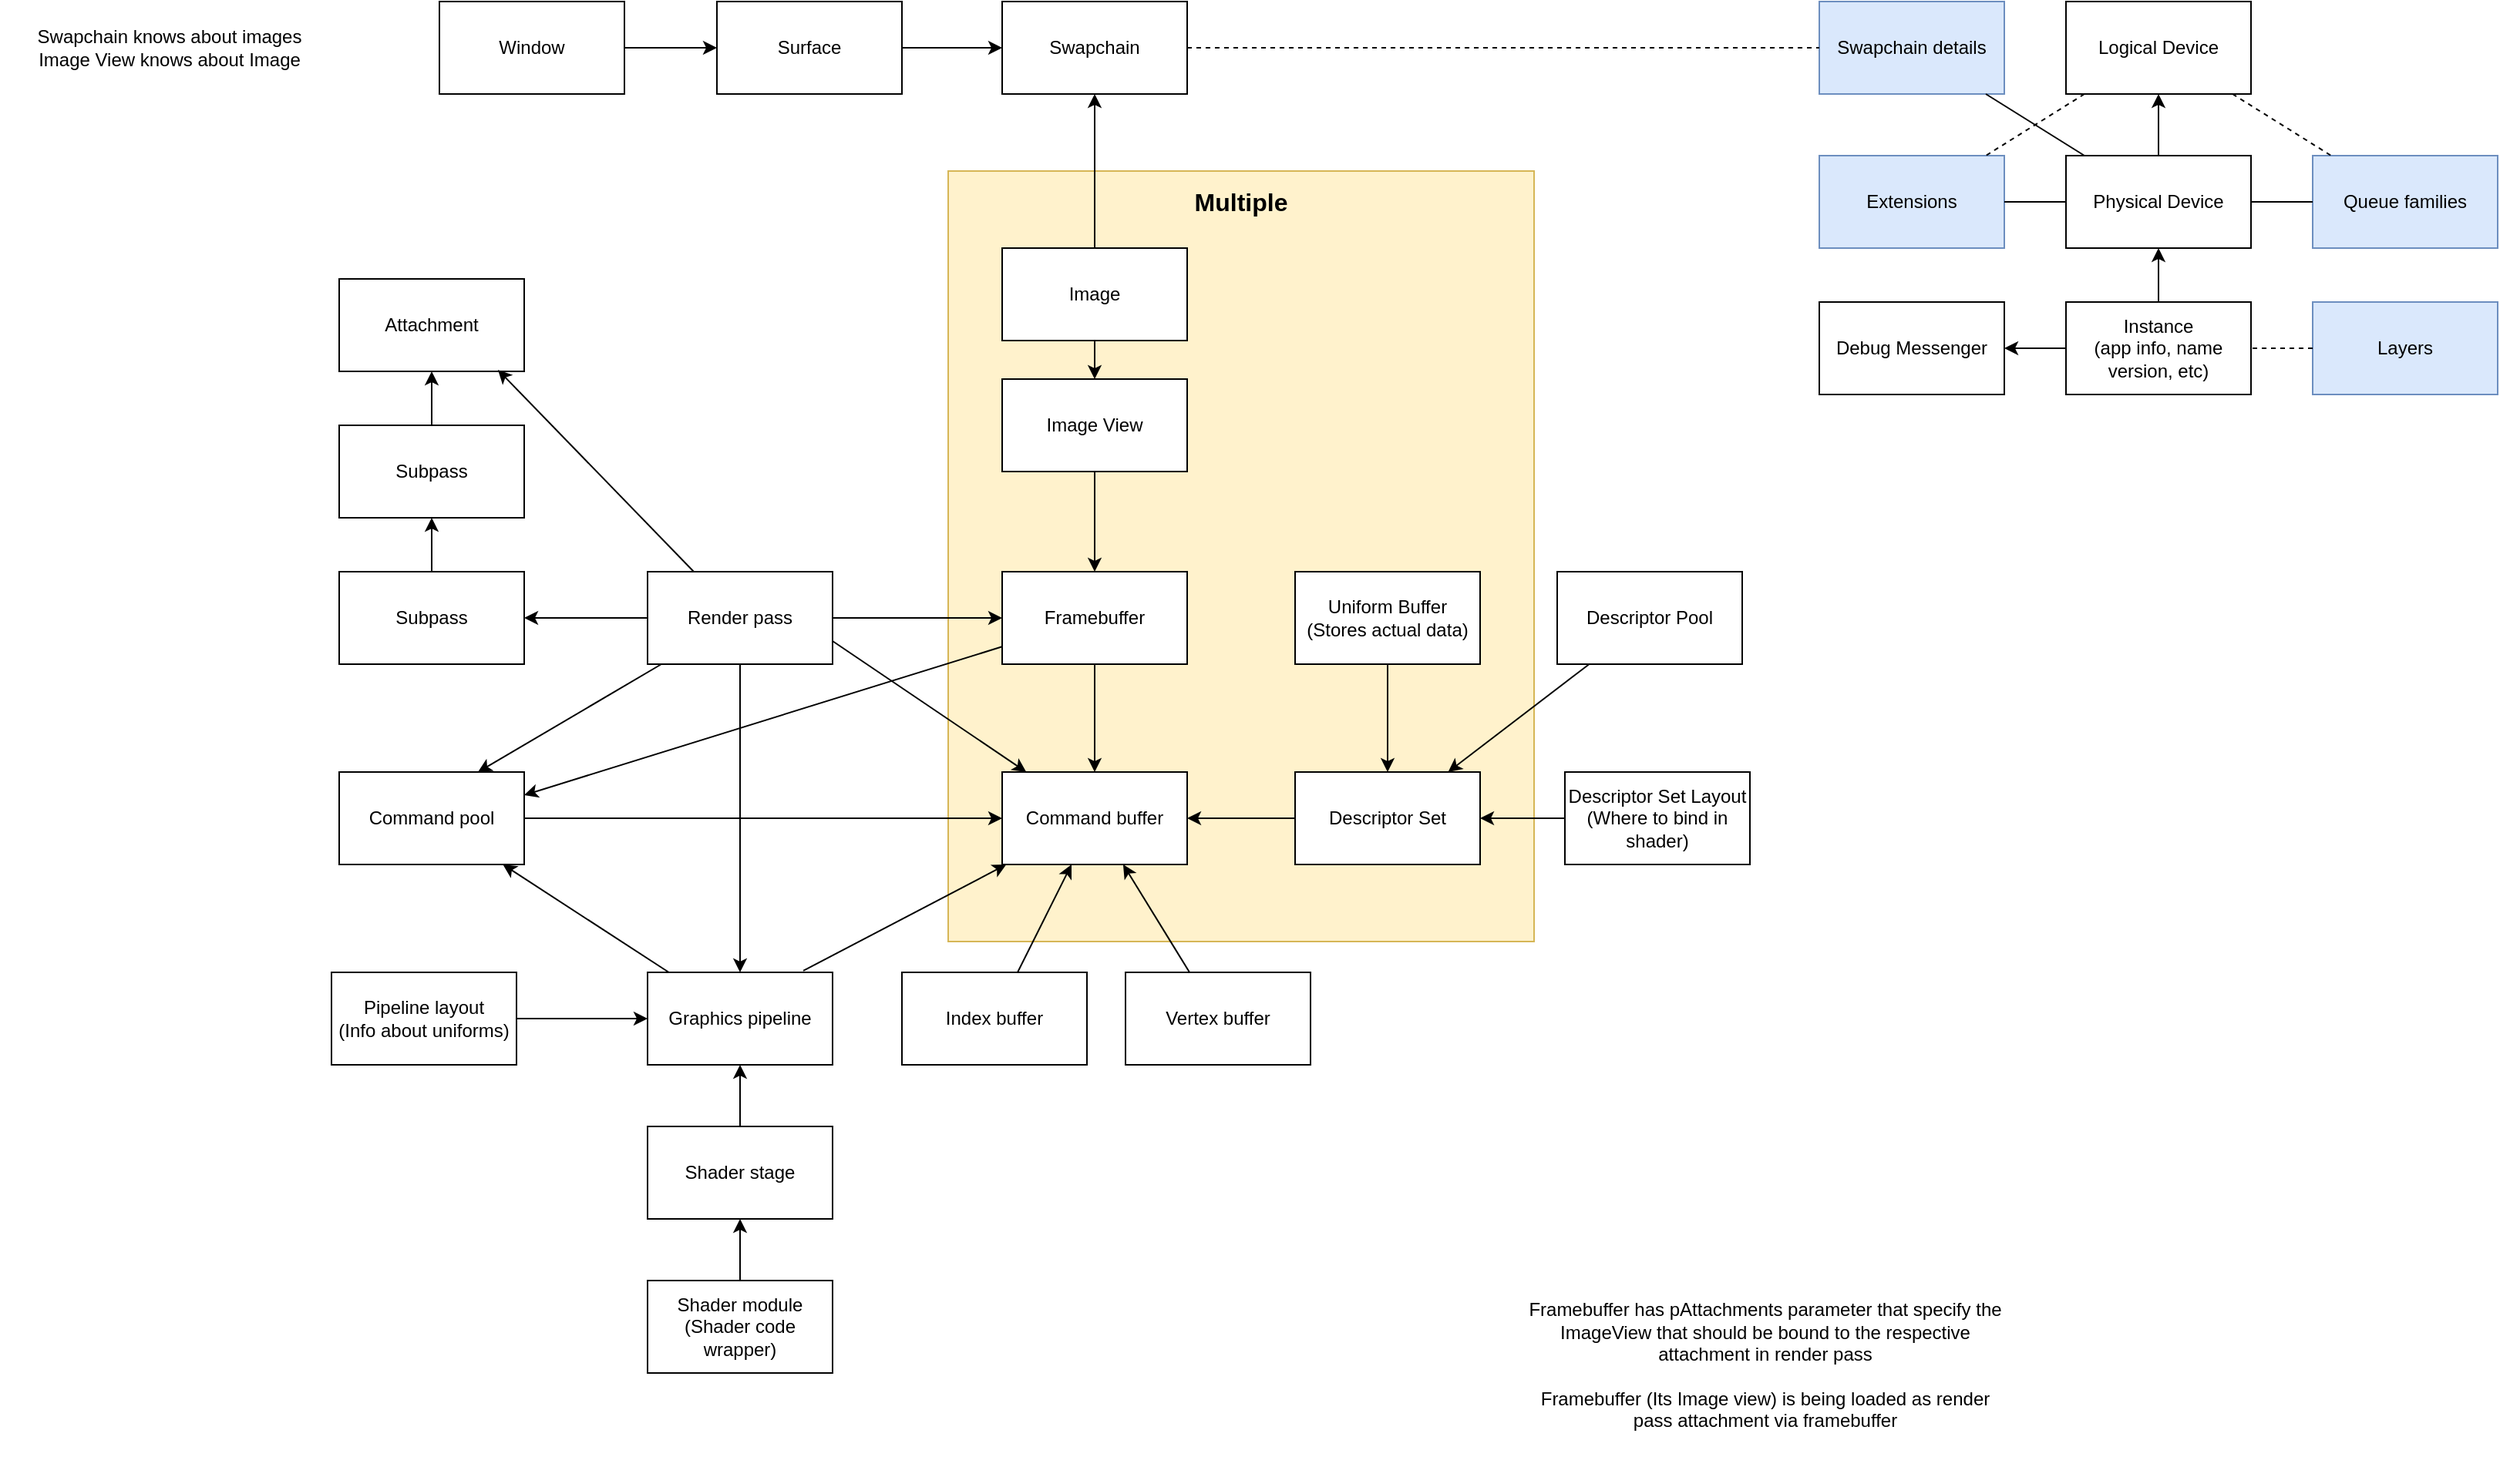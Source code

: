 <mxfile version="12.2.3" pages="1"><diagram id="QlIcXooN4U4Jv4AWC5Lv" name="Page-1"><mxGraphModel dx="1408" dy="731" grid="1" gridSize="10" guides="1" tooltips="1" connect="1" arrows="1" fold="1" page="1" pageScale="1" pageWidth="1920" pageHeight="1200" math="0" shadow="0"><root><mxCell id="0"/><mxCell id="1" parent="0"/><mxCell id="auY8UsLVbw-4rzqTcVtL-1" value="" style="rounded=0;whiteSpace=wrap;html=1;fillColor=#fff2cc;strokeColor=#d6b656;shadow=0;" parent="1" vertex="1"><mxGeometry x="645" y="150" width="380" height="500" as="geometry"/></mxCell><mxCell id="auY8UsLVbw-4rzqTcVtL-2" value="" style="endArrow=classic;html=1;exitX=0.842;exitY=-0.017;exitDx=0;exitDy=0;exitPerimeter=0;" parent="1" source="auY8UsLVbw-4rzqTcVtL-21" target="auY8UsLVbw-4rzqTcVtL-7" edge="1"><mxGeometry width="50" height="50" relative="1" as="geometry"><mxPoint x="358.889" y="745" as="sourcePoint"/><mxPoint x="481.111" y="645" as="targetPoint"/></mxGeometry></mxCell><mxCell id="auY8UsLVbw-4rzqTcVtL-3" value="&lt;span style=&quot;white-space: normal&quot;&gt;Swapchain&lt;/span&gt;" style="rounded=0;whiteSpace=wrap;html=1;" parent="1" vertex="1"><mxGeometry x="680" y="40" width="120" height="60" as="geometry"/></mxCell><mxCell id="auY8UsLVbw-4rzqTcVtL-4" value="&lt;span style=&quot;white-space: normal&quot;&gt;Image&lt;/span&gt;" style="rounded=0;whiteSpace=wrap;html=1;" parent="1" vertex="1"><mxGeometry x="680" y="200" width="120" height="60" as="geometry"/></mxCell><mxCell id="auY8UsLVbw-4rzqTcVtL-5" value="&lt;span style=&quot;white-space: normal&quot;&gt;Image View&lt;/span&gt;" style="rounded=0;whiteSpace=wrap;html=1;" parent="1" vertex="1"><mxGeometry x="680" y="285" width="120" height="60" as="geometry"/></mxCell><mxCell id="auY8UsLVbw-4rzqTcVtL-6" value="&lt;span style=&quot;white-space: normal&quot;&gt;Framebuffer&lt;/span&gt;" style="rounded=0;whiteSpace=wrap;html=1;" parent="1" vertex="1"><mxGeometry x="680" y="410" width="120" height="60" as="geometry"/></mxCell><mxCell id="auY8UsLVbw-4rzqTcVtL-7" value="&lt;span style=&quot;white-space: normal&quot;&gt;Command buffer&lt;/span&gt;" style="rounded=0;whiteSpace=wrap;html=1;" parent="1" vertex="1"><mxGeometry x="680" y="540" width="120" height="60" as="geometry"/></mxCell><mxCell id="auY8UsLVbw-4rzqTcVtL-8" value="" style="endArrow=classic;html=1;exitX=0.5;exitY=1;exitDx=0;exitDy=0;entryX=0.5;entryY=0;entryDx=0;entryDy=0;" parent="1" source="auY8UsLVbw-4rzqTcVtL-5" target="auY8UsLVbw-4rzqTcVtL-6" edge="1"><mxGeometry width="50" height="50" relative="1" as="geometry"><mxPoint x="740" y="350" as="sourcePoint"/><mxPoint x="740" y="450" as="targetPoint"/></mxGeometry></mxCell><mxCell id="auY8UsLVbw-4rzqTcVtL-9" value="&lt;span style=&quot;white-space: normal&quot;&gt;Render pass&lt;/span&gt;" style="rounded=0;whiteSpace=wrap;html=1;" parent="1" vertex="1"><mxGeometry x="450" y="410" width="120" height="60" as="geometry"/></mxCell><mxCell id="auY8UsLVbw-4rzqTcVtL-10" value="&lt;span style=&quot;white-space: normal&quot;&gt;Attachment&lt;/span&gt;" style="rounded=0;whiteSpace=wrap;html=1;" parent="1" vertex="1"><mxGeometry x="250" y="220" width="120" height="60" as="geometry"/></mxCell><mxCell id="auY8UsLVbw-4rzqTcVtL-11" value="&lt;span style=&quot;white-space: normal&quot;&gt;Subpass&lt;/span&gt;" style="rounded=0;whiteSpace=wrap;html=1;" parent="1" vertex="1"><mxGeometry x="250" y="315" width="120" height="60" as="geometry"/></mxCell><mxCell id="auY8UsLVbw-4rzqTcVtL-12" value="&lt;span style=&quot;white-space: normal&quot;&gt;Subpass&lt;/span&gt;" style="rounded=0;whiteSpace=wrap;html=1;" parent="1" vertex="1"><mxGeometry x="250" y="410" width="120" height="60" as="geometry"/></mxCell><mxCell id="auY8UsLVbw-4rzqTcVtL-13" value="" style="endArrow=classic;html=1;entryX=0.5;entryY=0;entryDx=0;entryDy=0;exitX=0.5;exitY=1;exitDx=0;exitDy=0;" parent="1" source="auY8UsLVbw-4rzqTcVtL-4" target="auY8UsLVbw-4rzqTcVtL-5" edge="1"><mxGeometry width="50" height="50" relative="1" as="geometry"><mxPoint x="740" y="250" as="sourcePoint"/><mxPoint x="740" y="270" as="targetPoint"/></mxGeometry></mxCell><mxCell id="auY8UsLVbw-4rzqTcVtL-14" value="" style="endArrow=classic;html=1;" parent="1" source="auY8UsLVbw-4rzqTcVtL-4" target="auY8UsLVbw-4rzqTcVtL-3" edge="1"><mxGeometry width="50" height="50" relative="1" as="geometry"><mxPoint x="574.211" y="170" as="sourcePoint"/><mxPoint x="695.789" y="60" as="targetPoint"/></mxGeometry></mxCell><mxCell id="auY8UsLVbw-4rzqTcVtL-15" value="Swapchain knows about images&lt;br&gt;Image View knows about Image" style="text;html=1;strokeColor=none;fillColor=none;align=center;verticalAlign=middle;whiteSpace=wrap;rounded=0;" parent="1" vertex="1"><mxGeometry x="30" y="40" width="220" height="60" as="geometry"/></mxCell><mxCell id="auY8UsLVbw-4rzqTcVtL-16" value="" style="endArrow=classic;html=1;exitX=0;exitY=0.5;exitDx=0;exitDy=0;entryX=1;entryY=0.5;entryDx=0;entryDy=0;" parent="1" source="auY8UsLVbw-4rzqTcVtL-9" target="auY8UsLVbw-4rzqTcVtL-12" edge="1"><mxGeometry width="50" height="50" relative="1" as="geometry"><mxPoint x="435" y="440" as="sourcePoint"/><mxPoint x="325" y="440" as="targetPoint"/></mxGeometry></mxCell><mxCell id="auY8UsLVbw-4rzqTcVtL-17" value="" style="endArrow=classic;html=1;exitX=0.25;exitY=0;exitDx=0;exitDy=0;entryX=0.858;entryY=0.983;entryDx=0;entryDy=0;entryPerimeter=0;" parent="1" source="auY8UsLVbw-4rzqTcVtL-9" target="auY8UsLVbw-4rzqTcVtL-10" edge="1"><mxGeometry width="50" height="50" relative="1" as="geometry"><mxPoint x="462.727" y="450" as="sourcePoint"/><mxPoint x="298.421" y="310" as="targetPoint"/></mxGeometry></mxCell><mxCell id="auY8UsLVbw-4rzqTcVtL-18" value="" style="endArrow=classic;html=1;entryX=0.5;entryY=1;entryDx=0;entryDy=0;" parent="1" source="auY8UsLVbw-4rzqTcVtL-12" target="auY8UsLVbw-4rzqTcVtL-11" edge="1"><mxGeometry width="50" height="50" relative="1" as="geometry"><mxPoint x="310" y="400" as="sourcePoint"/><mxPoint x="310" y="370" as="targetPoint"/></mxGeometry></mxCell><mxCell id="auY8UsLVbw-4rzqTcVtL-19" value="&lt;span style=&quot;white-space: normal&quot;&gt;Shader module&lt;br&gt;(Shader code wrapper)&lt;br&gt;&lt;/span&gt;" style="rounded=0;whiteSpace=wrap;html=1;" parent="1" vertex="1"><mxGeometry x="450" y="870" width="120" height="60" as="geometry"/></mxCell><mxCell id="auY8UsLVbw-4rzqTcVtL-20" value="&lt;span style=&quot;white-space: normal&quot;&gt;Pipeline layout&lt;br&gt;(Info about uniforms)&lt;br&gt;&lt;/span&gt;" style="rounded=0;whiteSpace=wrap;html=1;" parent="1" vertex="1"><mxGeometry x="245" y="670" width="120" height="60" as="geometry"/></mxCell><mxCell id="auY8UsLVbw-4rzqTcVtL-21" value="&lt;span style=&quot;white-space: normal&quot;&gt;Graphics pipeline&lt;/span&gt;" style="rounded=0;whiteSpace=wrap;html=1;" parent="1" vertex="1"><mxGeometry x="450" y="670" width="120" height="60" as="geometry"/></mxCell><mxCell id="auY8UsLVbw-4rzqTcVtL-22" value="" style="endArrow=classic;html=1;entryX=0;entryY=0.5;entryDx=0;entryDy=0;exitX=1;exitY=0.5;exitDx=0;exitDy=0;" parent="1" source="auY8UsLVbw-4rzqTcVtL-20" target="auY8UsLVbw-4rzqTcVtL-21" edge="1"><mxGeometry width="50" height="50" relative="1" as="geometry"><mxPoint x="325" y="760" as="sourcePoint"/><mxPoint x="435" y="760" as="targetPoint"/></mxGeometry></mxCell><mxCell id="auY8UsLVbw-4rzqTcVtL-23" value="" style="endArrow=classic;html=1;" parent="1" source="auY8UsLVbw-4rzqTcVtL-24" target="auY8UsLVbw-4rzqTcVtL-21" edge="1"><mxGeometry width="50" height="50" relative="1" as="geometry"><mxPoint x="635" y="720" as="sourcePoint"/><mxPoint x="555" y="720" as="targetPoint"/></mxGeometry></mxCell><mxCell id="auY8UsLVbw-4rzqTcVtL-24" value="&lt;span style=&quot;white-space: normal&quot;&gt;Shader stage&lt;/span&gt;" style="rounded=0;whiteSpace=wrap;html=1;" parent="1" vertex="1"><mxGeometry x="450" y="770" width="120" height="60" as="geometry"/></mxCell><mxCell id="auY8UsLVbw-4rzqTcVtL-25" value="" style="endArrow=classic;html=1;" parent="1" source="auY8UsLVbw-4rzqTcVtL-19" target="auY8UsLVbw-4rzqTcVtL-24" edge="1"><mxGeometry width="50" height="50" relative="1" as="geometry"><mxPoint x="865" y="770" as="sourcePoint"/><mxPoint x="260" y="870" as="targetPoint"/></mxGeometry></mxCell><mxCell id="auY8UsLVbw-4rzqTcVtL-26" value="" style="endArrow=classic;html=1;exitX=0.5;exitY=1;exitDx=0;exitDy=0;entryX=0.5;entryY=0;entryDx=0;entryDy=0;" parent="1" source="auY8UsLVbw-4rzqTcVtL-9" target="auY8UsLVbw-4rzqTcVtL-21" edge="1"><mxGeometry width="50" height="50" relative="1" as="geometry"><mxPoint x="510" y="580" as="sourcePoint"/><mxPoint x="510" y="770" as="targetPoint"/></mxGeometry></mxCell><mxCell id="auY8UsLVbw-4rzqTcVtL-27" value="" style="endArrow=classic;html=1;" parent="1" source="auY8UsLVbw-4rzqTcVtL-6" target="auY8UsLVbw-4rzqTcVtL-7" edge="1"><mxGeometry width="50" height="50" relative="1" as="geometry"><mxPoint x="740" y="480" as="sourcePoint"/><mxPoint x="740" y="590" as="targetPoint"/></mxGeometry></mxCell><mxCell id="auY8UsLVbw-4rzqTcVtL-28" value="" style="endArrow=classic;html=1;exitX=1;exitY=0.75;exitDx=0;exitDy=0;" parent="1" source="auY8UsLVbw-4rzqTcVtL-9" target="auY8UsLVbw-4rzqTcVtL-7" edge="1"><mxGeometry width="50" height="50" relative="1" as="geometry"><mxPoint x="385" y="570.682" as="sourcePoint"/><mxPoint x="455" y="599.318" as="targetPoint"/></mxGeometry></mxCell><mxCell id="auY8UsLVbw-4rzqTcVtL-29" value="" style="endArrow=classic;html=1;entryX=0.5;entryY=1;entryDx=0;entryDy=0;exitX=0.5;exitY=0;exitDx=0;exitDy=0;" parent="1" source="auY8UsLVbw-4rzqTcVtL-11" target="auY8UsLVbw-4rzqTcVtL-10" edge="1"><mxGeometry width="50" height="50" relative="1" as="geometry"><mxPoint x="310" y="290" as="sourcePoint"/><mxPoint x="310" y="260" as="targetPoint"/></mxGeometry></mxCell><mxCell id="auY8UsLVbw-4rzqTcVtL-30" value="Framebuffer has pAttachments parameter that specify the ImageView that should be bound to the respective attachment in render pass&lt;br&gt;&lt;br&gt;Framebuffer (Its Image view) is being loaded as render pass attachment via framebuffer" style="text;html=1;strokeColor=none;fillColor=none;align=center;verticalAlign=middle;whiteSpace=wrap;rounded=0;" parent="1" vertex="1"><mxGeometry x="1020" y="860" width="310" height="130" as="geometry"/></mxCell><mxCell id="auY8UsLVbw-4rzqTcVtL-31" value="Window" style="rounded=0;whiteSpace=wrap;html=1;" parent="1" vertex="1"><mxGeometry x="315" y="40" width="120" height="60" as="geometry"/></mxCell><mxCell id="auY8UsLVbw-4rzqTcVtL-32" value="Surface" style="rounded=0;whiteSpace=wrap;html=1;" parent="1" vertex="1"><mxGeometry x="495" y="40" width="120" height="60" as="geometry"/></mxCell><mxCell id="auY8UsLVbw-4rzqTcVtL-33" value="" style="endArrow=classic;html=1;strokeColor=#000000;" parent="1" source="auY8UsLVbw-4rzqTcVtL-31" target="auY8UsLVbw-4rzqTcVtL-32" edge="1"><mxGeometry width="50" height="50" relative="1" as="geometry"><mxPoint x="965" y="250" as="sourcePoint"/><mxPoint x="1015" y="200" as="targetPoint"/></mxGeometry></mxCell><mxCell id="auY8UsLVbw-4rzqTcVtL-34" value="" style="endArrow=classic;html=1;strokeColor=#000000;" parent="1" source="auY8UsLVbw-4rzqTcVtL-32" target="auY8UsLVbw-4rzqTcVtL-3" edge="1"><mxGeometry width="50" height="50" relative="1" as="geometry"><mxPoint x="455" y="120" as="sourcePoint"/><mxPoint x="505" y="70" as="targetPoint"/></mxGeometry></mxCell><mxCell id="auY8UsLVbw-4rzqTcVtL-35" value="&lt;span style=&quot;white-space: normal&quot;&gt;Command pool&lt;br&gt;&lt;/span&gt;" style="rounded=0;whiteSpace=wrap;html=1;" parent="1" vertex="1"><mxGeometry x="250" y="540" width="120" height="60" as="geometry"/></mxCell><mxCell id="auY8UsLVbw-4rzqTcVtL-36" value="" style="endArrow=classic;html=1;strokeColor=#000000;entryX=0.75;entryY=0;entryDx=0;entryDy=0;" parent="1" source="auY8UsLVbw-4rzqTcVtL-9" target="auY8UsLVbw-4rzqTcVtL-35" edge="1"><mxGeometry width="50" height="50" relative="1" as="geometry"><mxPoint x="785" y="1000" as="sourcePoint"/><mxPoint x="835" y="950" as="targetPoint"/></mxGeometry></mxCell><mxCell id="auY8UsLVbw-4rzqTcVtL-37" value="" style="endArrow=classic;html=1;strokeColor=#000000;entryX=1;entryY=0.25;entryDx=0;entryDy=0;" parent="1" source="auY8UsLVbw-4rzqTcVtL-6" target="auY8UsLVbw-4rzqTcVtL-35" edge="1"><mxGeometry width="50" height="50" relative="1" as="geometry"><mxPoint x="465" y="940" as="sourcePoint"/><mxPoint x="515" y="890" as="targetPoint"/></mxGeometry></mxCell><mxCell id="auY8UsLVbw-4rzqTcVtL-38" value="" style="endArrow=classic;html=1;strokeColor=#000000;" parent="1" source="auY8UsLVbw-4rzqTcVtL-21" target="auY8UsLVbw-4rzqTcVtL-35" edge="1"><mxGeometry width="50" height="50" relative="1" as="geometry"><mxPoint x="685" y="915" as="sourcePoint"/><mxPoint x="735" y="865" as="targetPoint"/></mxGeometry></mxCell><mxCell id="auY8UsLVbw-4rzqTcVtL-39" value="" style="endArrow=classic;html=1;strokeColor=#000000;" parent="1" source="auY8UsLVbw-4rzqTcVtL-9" target="auY8UsLVbw-4rzqTcVtL-6" edge="1"><mxGeometry width="50" height="50" relative="1" as="geometry"><mxPoint x="285" y="370" as="sourcePoint"/><mxPoint x="335" y="320" as="targetPoint"/></mxGeometry></mxCell><mxCell id="auY8UsLVbw-4rzqTcVtL-40" value="" style="endArrow=classic;html=1;strokeColor=#000000;" parent="1" source="auY8UsLVbw-4rzqTcVtL-35" target="auY8UsLVbw-4rzqTcVtL-7" edge="1"><mxGeometry width="50" height="50" relative="1" as="geometry"><mxPoint x="585" y="750" as="sourcePoint"/><mxPoint x="635" y="700" as="targetPoint"/></mxGeometry></mxCell><mxCell id="auY8UsLVbw-4rzqTcVtL-41" value="Instance&lt;br&gt;(app info, name version, etc)" style="rounded=0;whiteSpace=wrap;html=1;" parent="1" vertex="1"><mxGeometry x="1370" y="235" width="120" height="60" as="geometry"/></mxCell><mxCell id="auY8UsLVbw-4rzqTcVtL-42" value="Physical Device" style="rounded=0;whiteSpace=wrap;html=1;" parent="1" vertex="1"><mxGeometry x="1370" y="140" width="120" height="60" as="geometry"/></mxCell><mxCell id="auY8UsLVbw-4rzqTcVtL-43" value="" style="endArrow=classic;html=1;strokeColor=#000000;" parent="1" source="auY8UsLVbw-4rzqTcVtL-41" target="auY8UsLVbw-4rzqTcVtL-42" edge="1"><mxGeometry width="50" height="50" relative="1" as="geometry"><mxPoint x="1300" y="625" as="sourcePoint"/><mxPoint x="1350" y="575" as="targetPoint"/></mxGeometry></mxCell><mxCell id="auY8UsLVbw-4rzqTcVtL-44" value="Queue families" style="rounded=0;whiteSpace=wrap;html=1;fillColor=#dae8fc;strokeColor=#6c8ebf;" parent="1" vertex="1"><mxGeometry x="1530" y="140" width="120" height="60" as="geometry"/></mxCell><mxCell id="auY8UsLVbw-4rzqTcVtL-45" value="" style="endArrow=none;html=1;strokeColor=#000000;entryX=1;entryY=0.5;entryDx=0;entryDy=0;exitX=0;exitY=0.5;exitDx=0;exitDy=0;" parent="1" source="auY8UsLVbw-4rzqTcVtL-44" target="auY8UsLVbw-4rzqTcVtL-42" edge="1"><mxGeometry width="50" height="50" relative="1" as="geometry"><mxPoint x="1360" y="550" as="sourcePoint"/><mxPoint x="1410" y="500" as="targetPoint"/></mxGeometry></mxCell><mxCell id="auY8UsLVbw-4rzqTcVtL-46" value="Layers" style="rounded=0;whiteSpace=wrap;html=1;fillColor=#dae8fc;strokeColor=#6c8ebf;" parent="1" vertex="1"><mxGeometry x="1530" y="235" width="120" height="60" as="geometry"/></mxCell><mxCell id="auY8UsLVbw-4rzqTcVtL-47" value="Extensions" style="rounded=0;whiteSpace=wrap;html=1;fillColor=#dae8fc;strokeColor=#6c8ebf;" parent="1" vertex="1"><mxGeometry x="1210" y="140" width="120" height="60" as="geometry"/></mxCell><mxCell id="auY8UsLVbw-4rzqTcVtL-48" value="" style="endArrow=none;dashed=1;html=1;strokeColor=#000000;" parent="1" source="auY8UsLVbw-4rzqTcVtL-46" target="auY8UsLVbw-4rzqTcVtL-41" edge="1"><mxGeometry width="50" height="50" relative="1" as="geometry"><mxPoint x="1130" y="635" as="sourcePoint"/><mxPoint x="1180" y="585" as="targetPoint"/></mxGeometry></mxCell><mxCell id="auY8UsLVbw-4rzqTcVtL-49" value="Debug Messenger" style="rounded=0;whiteSpace=wrap;html=1;" parent="1" vertex="1"><mxGeometry x="1210" y="235" width="120" height="60" as="geometry"/></mxCell><mxCell id="auY8UsLVbw-4rzqTcVtL-50" value="" style="endArrow=classic;html=1;strokeColor=#000000;" parent="1" source="auY8UsLVbw-4rzqTcVtL-41" target="auY8UsLVbw-4rzqTcVtL-49" edge="1"><mxGeometry width="50" height="50" relative="1" as="geometry"><mxPoint x="1310" y="735" as="sourcePoint"/><mxPoint x="1360" y="685" as="targetPoint"/></mxGeometry></mxCell><mxCell id="auY8UsLVbw-4rzqTcVtL-51" value="Logical Device" style="rounded=0;whiteSpace=wrap;html=1;" parent="1" vertex="1"><mxGeometry x="1370" y="40" width="120" height="60" as="geometry"/></mxCell><mxCell id="auY8UsLVbw-4rzqTcVtL-52" value="" style="endArrow=none;dashed=1;html=1;strokeColor=#000000;" parent="1" source="auY8UsLVbw-4rzqTcVtL-51" target="auY8UsLVbw-4rzqTcVtL-47" edge="1"><mxGeometry width="50" height="50" relative="1" as="geometry"><mxPoint x="1380" y="660" as="sourcePoint"/><mxPoint x="1430" y="610" as="targetPoint"/></mxGeometry></mxCell><mxCell id="auY8UsLVbw-4rzqTcVtL-53" value="" style="endArrow=classic;html=1;strokeColor=#000000;" parent="1" source="auY8UsLVbw-4rzqTcVtL-42" target="auY8UsLVbw-4rzqTcVtL-51" edge="1"><mxGeometry width="50" height="50" relative="1" as="geometry"><mxPoint x="1500" y="630" as="sourcePoint"/><mxPoint x="1550" y="580" as="targetPoint"/></mxGeometry></mxCell><mxCell id="auY8UsLVbw-4rzqTcVtL-54" value="" style="endArrow=none;html=1;strokeColor=#000000;" parent="1" source="auY8UsLVbw-4rzqTcVtL-42" target="auY8UsLVbw-4rzqTcVtL-47" edge="1"><mxGeometry width="50" height="50" relative="1" as="geometry"><mxPoint x="1650" y="450" as="sourcePoint"/><mxPoint x="1700" y="400" as="targetPoint"/></mxGeometry></mxCell><mxCell id="auY8UsLVbw-4rzqTcVtL-55" value="Swapchain details" style="rounded=0;whiteSpace=wrap;html=1;fillColor=#dae8fc;strokeColor=#6c8ebf;" parent="1" vertex="1"><mxGeometry x="1210" y="40" width="120" height="60" as="geometry"/></mxCell><mxCell id="auY8UsLVbw-4rzqTcVtL-56" value="" style="endArrow=none;dashed=1;html=1;strokeColor=#000000;" parent="1" source="auY8UsLVbw-4rzqTcVtL-51" target="auY8UsLVbw-4rzqTcVtL-44" edge="1"><mxGeometry width="50" height="50" relative="1" as="geometry"><mxPoint x="1410" y="560" as="sourcePoint"/><mxPoint x="1460" y="510" as="targetPoint"/></mxGeometry></mxCell><mxCell id="auY8UsLVbw-4rzqTcVtL-57" value="" style="endArrow=none;html=1;strokeColor=#000000;" parent="1" source="auY8UsLVbw-4rzqTcVtL-42" target="auY8UsLVbw-4rzqTcVtL-55" edge="1"><mxGeometry width="50" height="50" relative="1" as="geometry"><mxPoint x="1540" y="620" as="sourcePoint"/><mxPoint x="1590" y="570" as="targetPoint"/></mxGeometry></mxCell><mxCell id="auY8UsLVbw-4rzqTcVtL-58" value="" style="endArrow=none;dashed=1;html=1;strokeColor=#000000;" parent="1" source="auY8UsLVbw-4rzqTcVtL-3" target="auY8UsLVbw-4rzqTcVtL-55" edge="1"><mxGeometry width="50" height="50" relative="1" as="geometry"><mxPoint x="1380" y="500" as="sourcePoint"/><mxPoint x="1430" y="450" as="targetPoint"/></mxGeometry></mxCell><mxCell id="auY8UsLVbw-4rzqTcVtL-59" value="Vertex buffer" style="rounded=0;whiteSpace=wrap;html=1;" parent="1" vertex="1"><mxGeometry x="760" y="670" width="120" height="60" as="geometry"/></mxCell><mxCell id="auY8UsLVbw-4rzqTcVtL-60" value="Index buffer" style="rounded=0;whiteSpace=wrap;html=1;" parent="1" vertex="1"><mxGeometry x="615" y="670" width="120" height="60" as="geometry"/></mxCell><mxCell id="auY8UsLVbw-4rzqTcVtL-61" value="" style="endArrow=classic;html=1;" parent="1" source="auY8UsLVbw-4rzqTcVtL-59" target="auY8UsLVbw-4rzqTcVtL-7" edge="1"><mxGeometry width="50" height="50" relative="1" as="geometry"><mxPoint x="797.692" y="670" as="sourcePoint"/><mxPoint x="1135" y="550" as="targetPoint"/></mxGeometry></mxCell><mxCell id="auY8UsLVbw-4rzqTcVtL-62" value="" style="endArrow=classic;html=1;" parent="1" source="auY8UsLVbw-4rzqTcVtL-60" target="auY8UsLVbw-4rzqTcVtL-7" edge="1"><mxGeometry width="50" height="50" relative="1" as="geometry"><mxPoint x="1195" y="970" as="sourcePoint"/><mxPoint x="1245" y="920" as="targetPoint"/></mxGeometry></mxCell><mxCell id="auY8UsLVbw-4rzqTcVtL-63" value="Multiple" style="text;html=1;strokeColor=none;fillColor=none;align=center;verticalAlign=middle;whiteSpace=wrap;rounded=0;shadow=0;comic=0;fontStyle=1;fontSize=16;" parent="1" vertex="1"><mxGeometry x="740" y="160" width="190" height="20" as="geometry"/></mxCell><mxCell id="auY8UsLVbw-4rzqTcVtL-64" value="Descriptor Pool" style="rounded=0;whiteSpace=wrap;html=1;" parent="1" vertex="1"><mxGeometry x="1040" y="410" width="120" height="60" as="geometry"/></mxCell><mxCell id="auY8UsLVbw-4rzqTcVtL-65" value="Descriptor Set" style="rounded=0;whiteSpace=wrap;html=1;" parent="1" vertex="1"><mxGeometry x="870" y="540" width="120" height="60" as="geometry"/></mxCell><mxCell id="auY8UsLVbw-4rzqTcVtL-66" value="" style="endArrow=classic;html=1;" parent="1" source="auY8UsLVbw-4rzqTcVtL-64" target="auY8UsLVbw-4rzqTcVtL-65" edge="1"><mxGeometry width="50" height="50" relative="1" as="geometry"><mxPoint x="1085" y="665" as="sourcePoint"/><mxPoint x="1135" y="615" as="targetPoint"/></mxGeometry></mxCell><mxCell id="auY8UsLVbw-4rzqTcVtL-67" value="Descriptor Set Layout&lt;br&gt;(Where to bind in shader)" style="rounded=0;whiteSpace=wrap;html=1;" parent="1" vertex="1"><mxGeometry x="1045" y="540" width="120" height="60" as="geometry"/></mxCell><mxCell id="auY8UsLVbw-4rzqTcVtL-68" value="" style="endArrow=classic;html=1;" parent="1" source="auY8UsLVbw-4rzqTcVtL-67" target="auY8UsLVbw-4rzqTcVtL-65" edge="1"><mxGeometry width="50" height="50" relative="1" as="geometry"><mxPoint x="1235" y="675" as="sourcePoint"/><mxPoint x="1285" y="625" as="targetPoint"/></mxGeometry></mxCell><mxCell id="auY8UsLVbw-4rzqTcVtL-69" value="Uniform Buffer&lt;br&gt;(Stores actual data)" style="rounded=0;whiteSpace=wrap;html=1;" parent="1" vertex="1"><mxGeometry x="870" y="410" width="120" height="60" as="geometry"/></mxCell><mxCell id="auY8UsLVbw-4rzqTcVtL-70" value="" style="endArrow=classic;html=1;" parent="1" source="auY8UsLVbw-4rzqTcVtL-69" target="auY8UsLVbw-4rzqTcVtL-65" edge="1"><mxGeometry width="50" height="50" relative="1" as="geometry"><mxPoint x="1155" y="845" as="sourcePoint"/><mxPoint x="1205" y="795" as="targetPoint"/></mxGeometry></mxCell><mxCell id="auY8UsLVbw-4rzqTcVtL-71" value="" style="endArrow=classic;html=1;" parent="1" source="auY8UsLVbw-4rzqTcVtL-65" target="auY8UsLVbw-4rzqTcVtL-7" edge="1"><mxGeometry width="50" height="50" relative="1" as="geometry"><mxPoint x="1005" y="720" as="sourcePoint"/><mxPoint x="1055" y="670" as="targetPoint"/></mxGeometry></mxCell></root></mxGraphModel></diagram></mxfile>